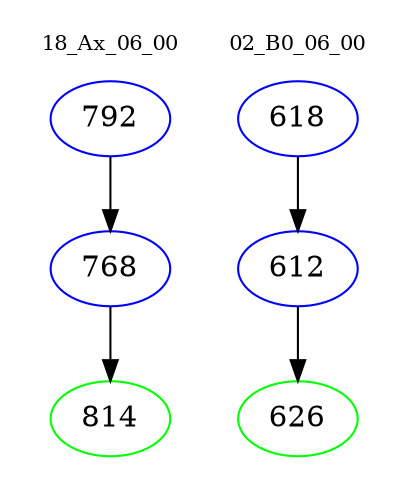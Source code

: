 digraph{
subgraph cluster_0 {
color = white
label = "18_Ax_06_00";
fontsize=10;
T0_792 [label="792", color="blue"]
T0_792 -> T0_768 [color="black"]
T0_768 [label="768", color="blue"]
T0_768 -> T0_814 [color="black"]
T0_814 [label="814", color="green"]
}
subgraph cluster_1 {
color = white
label = "02_B0_06_00";
fontsize=10;
T1_618 [label="618", color="blue"]
T1_618 -> T1_612 [color="black"]
T1_612 [label="612", color="blue"]
T1_612 -> T1_626 [color="black"]
T1_626 [label="626", color="green"]
}
}
